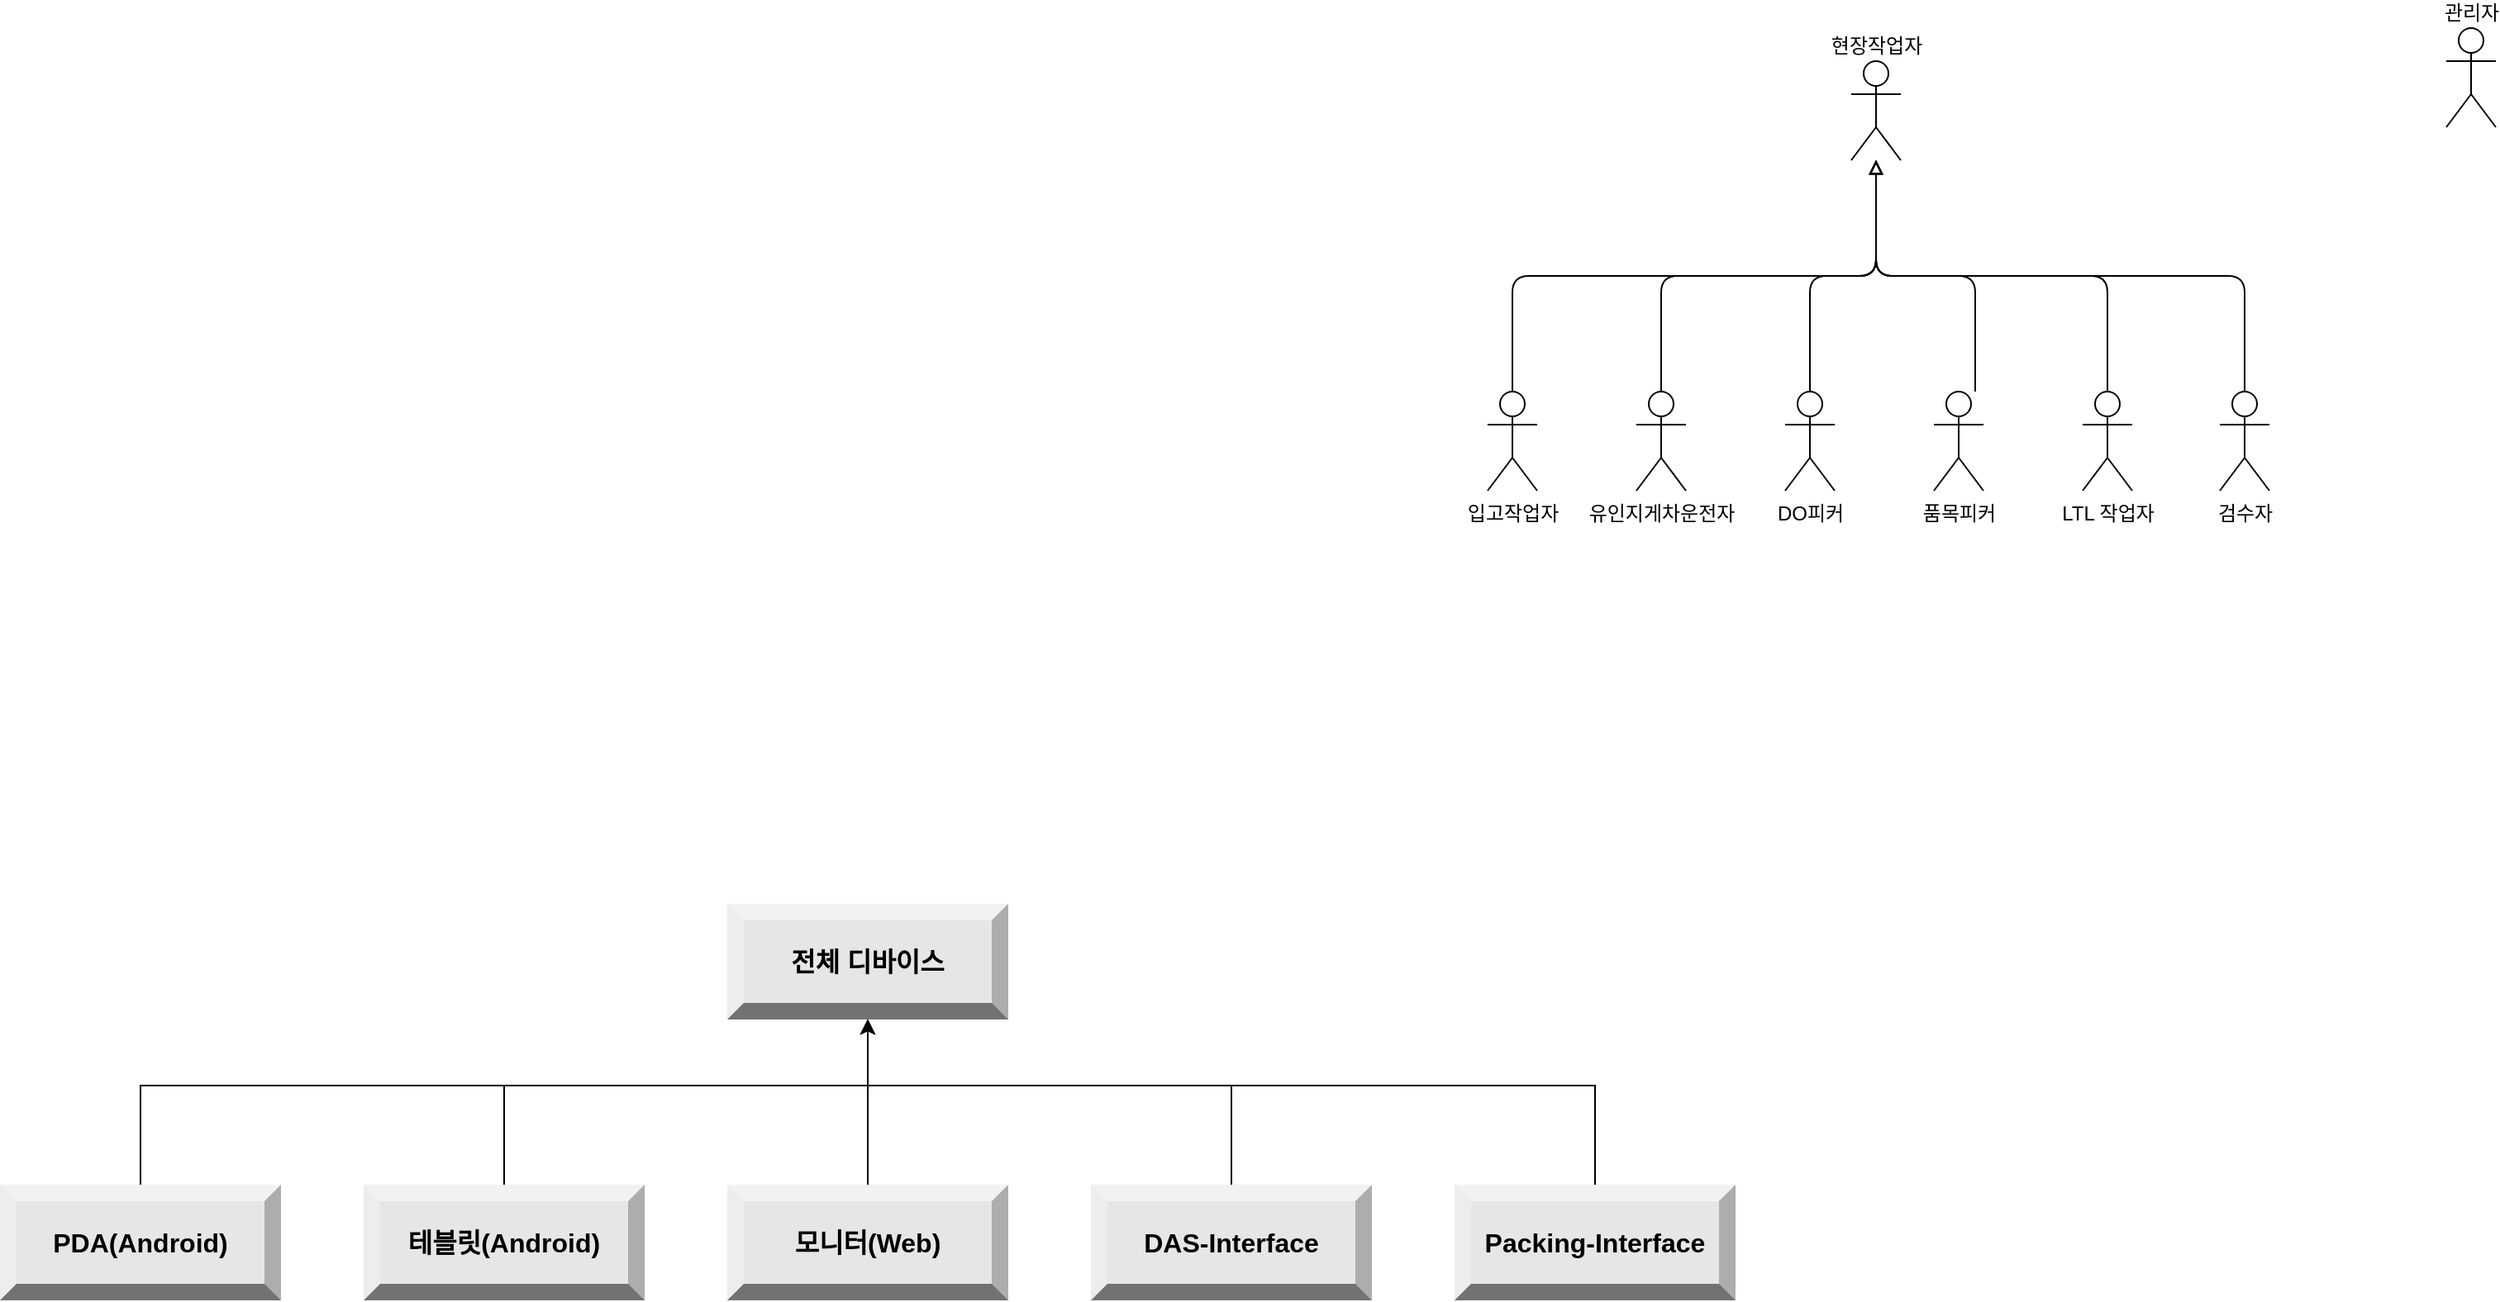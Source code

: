 <mxfile version="22.0.7" type="github">
  <diagram name="페이지-1" id="yQAmCag-o-2PvRjNie-d">
    <mxGraphModel dx="2839" dy="632" grid="1" gridSize="10" guides="1" tooltips="1" connect="1" arrows="1" fold="1" page="1" pageScale="1" pageWidth="827" pageHeight="1169" math="0" shadow="0">
      <root>
        <mxCell id="0" />
        <mxCell id="1" parent="0" />
        <mxCell id="aKXTwvWGmEsXmMIFipIf-1" value="현장작업자&lt;br&gt;" style="shape=umlActor;verticalLabelPosition=top;verticalAlign=bottom;html=1;outlineConnect=0;spacingTop=0;spacingBottom=0;labelPosition=center;align=center;" parent="1" vertex="1">
          <mxGeometry x="190" y="190" width="30" height="60" as="geometry" />
        </mxCell>
        <mxCell id="aKXTwvWGmEsXmMIFipIf-2" value="LTL 작업자" style="shape=umlActor;verticalLabelPosition=bottom;verticalAlign=top;html=1;outlineConnect=0;" parent="1" vertex="1">
          <mxGeometry x="330" y="390" width="30" height="60" as="geometry" />
        </mxCell>
        <mxCell id="6pBqemIz0L2ROt8qgtm7-3" style="edgeStyle=orthogonalEdgeStyle;rounded=1;orthogonalLoop=1;jettySize=auto;html=1;endArrow=block;endFill=0;" parent="1" source="aKXTwvWGmEsXmMIFipIf-8" target="aKXTwvWGmEsXmMIFipIf-1" edge="1">
          <mxGeometry relative="1" as="geometry">
            <Array as="points">
              <mxPoint x="428" y="320" />
              <mxPoint x="205" y="320" />
            </Array>
          </mxGeometry>
        </mxCell>
        <mxCell id="aKXTwvWGmEsXmMIFipIf-8" value="검수자" style="shape=umlActor;verticalLabelPosition=bottom;verticalAlign=top;html=1;outlineConnect=0;" parent="1" vertex="1">
          <mxGeometry x="413" y="390" width="30" height="60" as="geometry" />
        </mxCell>
        <mxCell id="aKXTwvWGmEsXmMIFipIf-21" value="관리자" style="shape=umlActor;verticalLabelPosition=top;verticalAlign=bottom;html=1;outlineConnect=0;labelPosition=center;align=center;" parent="1" vertex="1">
          <mxGeometry x="550" y="170" width="30" height="60" as="geometry" />
        </mxCell>
        <mxCell id="aKXTwvWGmEsXmMIFipIf-22" value="DO피커" style="shape=umlActor;verticalLabelPosition=bottom;verticalAlign=top;html=1;outlineConnect=0;" parent="1" vertex="1">
          <mxGeometry x="150" y="390" width="30" height="60" as="geometry" />
        </mxCell>
        <mxCell id="aKXTwvWGmEsXmMIFipIf-29" style="rounded=1;orthogonalLoop=1;jettySize=auto;html=1;endArrow=block;endFill=0;exitX=0.5;exitY=0;exitDx=0;exitDy=0;exitPerimeter=0;edgeStyle=orthogonalEdgeStyle;" parent="1" source="aKXTwvWGmEsXmMIFipIf-26" target="aKXTwvWGmEsXmMIFipIf-1" edge="1">
          <mxGeometry relative="1" as="geometry" />
        </mxCell>
        <mxCell id="aKXTwvWGmEsXmMIFipIf-26" value="입고작업자" style="shape=umlActor;verticalLabelPosition=bottom;verticalAlign=top;html=1;outlineConnect=0;" parent="1" vertex="1">
          <mxGeometry x="-30" y="390" width="30" height="60" as="geometry" />
        </mxCell>
        <mxCell id="aKXTwvWGmEsXmMIFipIf-30" style="rounded=1;orthogonalLoop=1;jettySize=auto;html=1;endArrow=block;endFill=0;exitX=0.5;exitY=0;exitDx=0;exitDy=0;exitPerimeter=0;edgeStyle=orthogonalEdgeStyle;" parent="1" source="aKXTwvWGmEsXmMIFipIf-27" target="aKXTwvWGmEsXmMIFipIf-1" edge="1">
          <mxGeometry relative="1" as="geometry" />
        </mxCell>
        <mxCell id="aKXTwvWGmEsXmMIFipIf-27" value="유인지게차운전자&lt;br&gt;" style="shape=umlActor;verticalLabelPosition=bottom;verticalAlign=top;html=1;outlineConnect=0;" parent="1" vertex="1">
          <mxGeometry x="60" y="390" width="30" height="60" as="geometry" />
        </mxCell>
        <mxCell id="aKXTwvWGmEsXmMIFipIf-32" style="rounded=1;orthogonalLoop=1;jettySize=auto;html=1;endArrow=block;endFill=0;exitX=0.5;exitY=0;exitDx=0;exitDy=0;exitPerimeter=0;edgeStyle=orthogonalEdgeStyle;" parent="1" source="aKXTwvWGmEsXmMIFipIf-22" target="aKXTwvWGmEsXmMIFipIf-1" edge="1">
          <mxGeometry relative="1" as="geometry">
            <mxPoint x="45" y="410" as="sourcePoint" />
            <mxPoint x="230" y="253" as="targetPoint" />
          </mxGeometry>
        </mxCell>
        <mxCell id="aKXTwvWGmEsXmMIFipIf-34" style="orthogonalLoop=1;jettySize=auto;html=1;endArrow=block;endFill=0;exitX=0.5;exitY=0;exitDx=0;exitDy=0;exitPerimeter=0;rounded=1;edgeStyle=orthogonalEdgeStyle;" parent="1" source="aKXTwvWGmEsXmMIFipIf-2" target="aKXTwvWGmEsXmMIFipIf-1" edge="1">
          <mxGeometry relative="1" as="geometry">
            <mxPoint x="65" y="430" as="sourcePoint" />
            <mxPoint x="240" y="240" as="targetPoint" />
          </mxGeometry>
        </mxCell>
        <mxCell id="6pBqemIz0L2ROt8qgtm7-2" style="edgeStyle=orthogonalEdgeStyle;rounded=1;orthogonalLoop=1;jettySize=auto;html=1;endArrow=block;endFill=0;" parent="1" source="aKXTwvWGmEsXmMIFipIf-23" target="aKXTwvWGmEsXmMIFipIf-1" edge="1">
          <mxGeometry relative="1" as="geometry">
            <Array as="points">
              <mxPoint x="265" y="320" />
              <mxPoint x="205" y="320" />
            </Array>
          </mxGeometry>
        </mxCell>
        <mxCell id="aKXTwvWGmEsXmMIFipIf-23" value="품목피커" style="shape=umlActor;verticalLabelPosition=bottom;verticalAlign=top;html=1;outlineConnect=0;labelBackgroundColor=none;" parent="1" vertex="1">
          <mxGeometry x="240" y="390" width="30" height="60" as="geometry" />
        </mxCell>
        <mxCell id="aKXTwvWGmEsXmMIFipIf-41" value="전체 디바이스" style="labelPosition=center;verticalLabelPosition=middle;align=center;html=1;shape=mxgraph.basic.shaded_button;dx=10;fillColor=#E6E6E6;strokeColor=none;whiteSpace=wrap;fontStyle=1;fontSize=16;" parent="1" vertex="1">
          <mxGeometry x="-490" y="700" width="170" height="70" as="geometry" />
        </mxCell>
        <mxCell id="aKXTwvWGmEsXmMIFipIf-47" style="edgeStyle=orthogonalEdgeStyle;rounded=0;orthogonalLoop=1;jettySize=auto;html=1;" parent="1" source="aKXTwvWGmEsXmMIFipIf-42" target="aKXTwvWGmEsXmMIFipIf-41" edge="1">
          <mxGeometry relative="1" as="geometry">
            <Array as="points">
              <mxPoint x="-845" y="810" />
              <mxPoint x="-405" y="810" />
            </Array>
          </mxGeometry>
        </mxCell>
        <mxCell id="aKXTwvWGmEsXmMIFipIf-42" value="PDA(Android)" style="labelPosition=center;verticalLabelPosition=middle;align=center;html=1;shape=mxgraph.basic.shaded_button;dx=10;fillColor=#E6E6E6;strokeColor=none;whiteSpace=wrap;fontStyle=1;fontSize=16;" parent="1" vertex="1">
          <mxGeometry x="-930" y="870" width="170" height="70" as="geometry" />
        </mxCell>
        <mxCell id="aKXTwvWGmEsXmMIFipIf-48" style="edgeStyle=orthogonalEdgeStyle;rounded=0;orthogonalLoop=1;jettySize=auto;html=1;" parent="1" source="aKXTwvWGmEsXmMIFipIf-43" target="aKXTwvWGmEsXmMIFipIf-41" edge="1">
          <mxGeometry relative="1" as="geometry">
            <Array as="points">
              <mxPoint x="-625" y="810" />
              <mxPoint x="-405" y="810" />
            </Array>
          </mxGeometry>
        </mxCell>
        <mxCell id="aKXTwvWGmEsXmMIFipIf-43" value="테블릿(Android)" style="labelPosition=center;verticalLabelPosition=middle;align=center;html=1;shape=mxgraph.basic.shaded_button;dx=10;fillColor=#E6E6E6;strokeColor=none;whiteSpace=wrap;fontStyle=1;fontSize=16;" parent="1" vertex="1">
          <mxGeometry x="-710" y="870" width="170" height="70" as="geometry" />
        </mxCell>
        <mxCell id="aKXTwvWGmEsXmMIFipIf-49" style="edgeStyle=orthogonalEdgeStyle;rounded=0;orthogonalLoop=1;jettySize=auto;html=1;" parent="1" source="aKXTwvWGmEsXmMIFipIf-44" edge="1">
          <mxGeometry relative="1" as="geometry">
            <mxPoint x="-405" y="770" as="targetPoint" />
          </mxGeometry>
        </mxCell>
        <mxCell id="aKXTwvWGmEsXmMIFipIf-44" value="모니터(Web)" style="labelPosition=center;verticalLabelPosition=middle;align=center;html=1;shape=mxgraph.basic.shaded_button;dx=10;fillColor=#E6E6E6;strokeColor=none;whiteSpace=wrap;fontStyle=1;fontSize=16;" parent="1" vertex="1">
          <mxGeometry x="-490" y="870" width="170" height="70" as="geometry" />
        </mxCell>
        <mxCell id="aKXTwvWGmEsXmMIFipIf-50" style="edgeStyle=orthogonalEdgeStyle;rounded=0;orthogonalLoop=1;jettySize=auto;html=1;" parent="1" source="aKXTwvWGmEsXmMIFipIf-45" target="aKXTwvWGmEsXmMIFipIf-41" edge="1">
          <mxGeometry relative="1" as="geometry">
            <Array as="points">
              <mxPoint x="-185" y="810" />
              <mxPoint x="-405" y="810" />
            </Array>
          </mxGeometry>
        </mxCell>
        <mxCell id="aKXTwvWGmEsXmMIFipIf-45" value="DAS-Interface" style="labelPosition=center;verticalLabelPosition=middle;align=center;html=1;shape=mxgraph.basic.shaded_button;dx=10;fillColor=#E6E6E6;strokeColor=none;whiteSpace=wrap;fontStyle=1;fontSize=16;" parent="1" vertex="1">
          <mxGeometry x="-270" y="870" width="170" height="70" as="geometry" />
        </mxCell>
        <mxCell id="aKXTwvWGmEsXmMIFipIf-52" style="edgeStyle=orthogonalEdgeStyle;rounded=0;orthogonalLoop=1;jettySize=auto;html=1;" parent="1" source="aKXTwvWGmEsXmMIFipIf-46" target="aKXTwvWGmEsXmMIFipIf-41" edge="1">
          <mxGeometry relative="1" as="geometry">
            <Array as="points">
              <mxPoint x="35" y="810" />
              <mxPoint x="-405" y="810" />
            </Array>
          </mxGeometry>
        </mxCell>
        <mxCell id="aKXTwvWGmEsXmMIFipIf-46" value="Packing-Interface" style="labelPosition=center;verticalLabelPosition=middle;align=center;html=1;shape=mxgraph.basic.shaded_button;dx=10;fillColor=#E6E6E6;strokeColor=none;whiteSpace=wrap;fontStyle=1;fontSize=16;" parent="1" vertex="1">
          <mxGeometry x="-50" y="870" width="170" height="70" as="geometry" />
        </mxCell>
      </root>
    </mxGraphModel>
  </diagram>
</mxfile>
